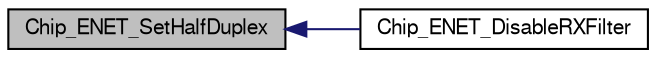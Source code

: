 digraph "Chip_ENET_SetHalfDuplex"
{
  edge [fontname="FreeSans",fontsize="10",labelfontname="FreeSans",labelfontsize="10"];
  node [fontname="FreeSans",fontsize="10",shape=record];
  rankdir="LR";
  Node1 [label="Chip_ENET_SetHalfDuplex",height=0.2,width=0.4,color="black", fillcolor="grey75", style="filled", fontcolor="black"];
  Node1 -> Node2 [dir="back",color="midnightblue",fontsize="10",style="solid"];
  Node2 [label="Chip_ENET_DisableRXFilter",height=0.2,width=0.4,color="black", fillcolor="white", style="filled",URL="$group__ENET__17XX__40XX.html#ga591bdc31e1ca992c3ac642c8d64d3ac9",tooltip="Disable Rx Filter. "];
}
